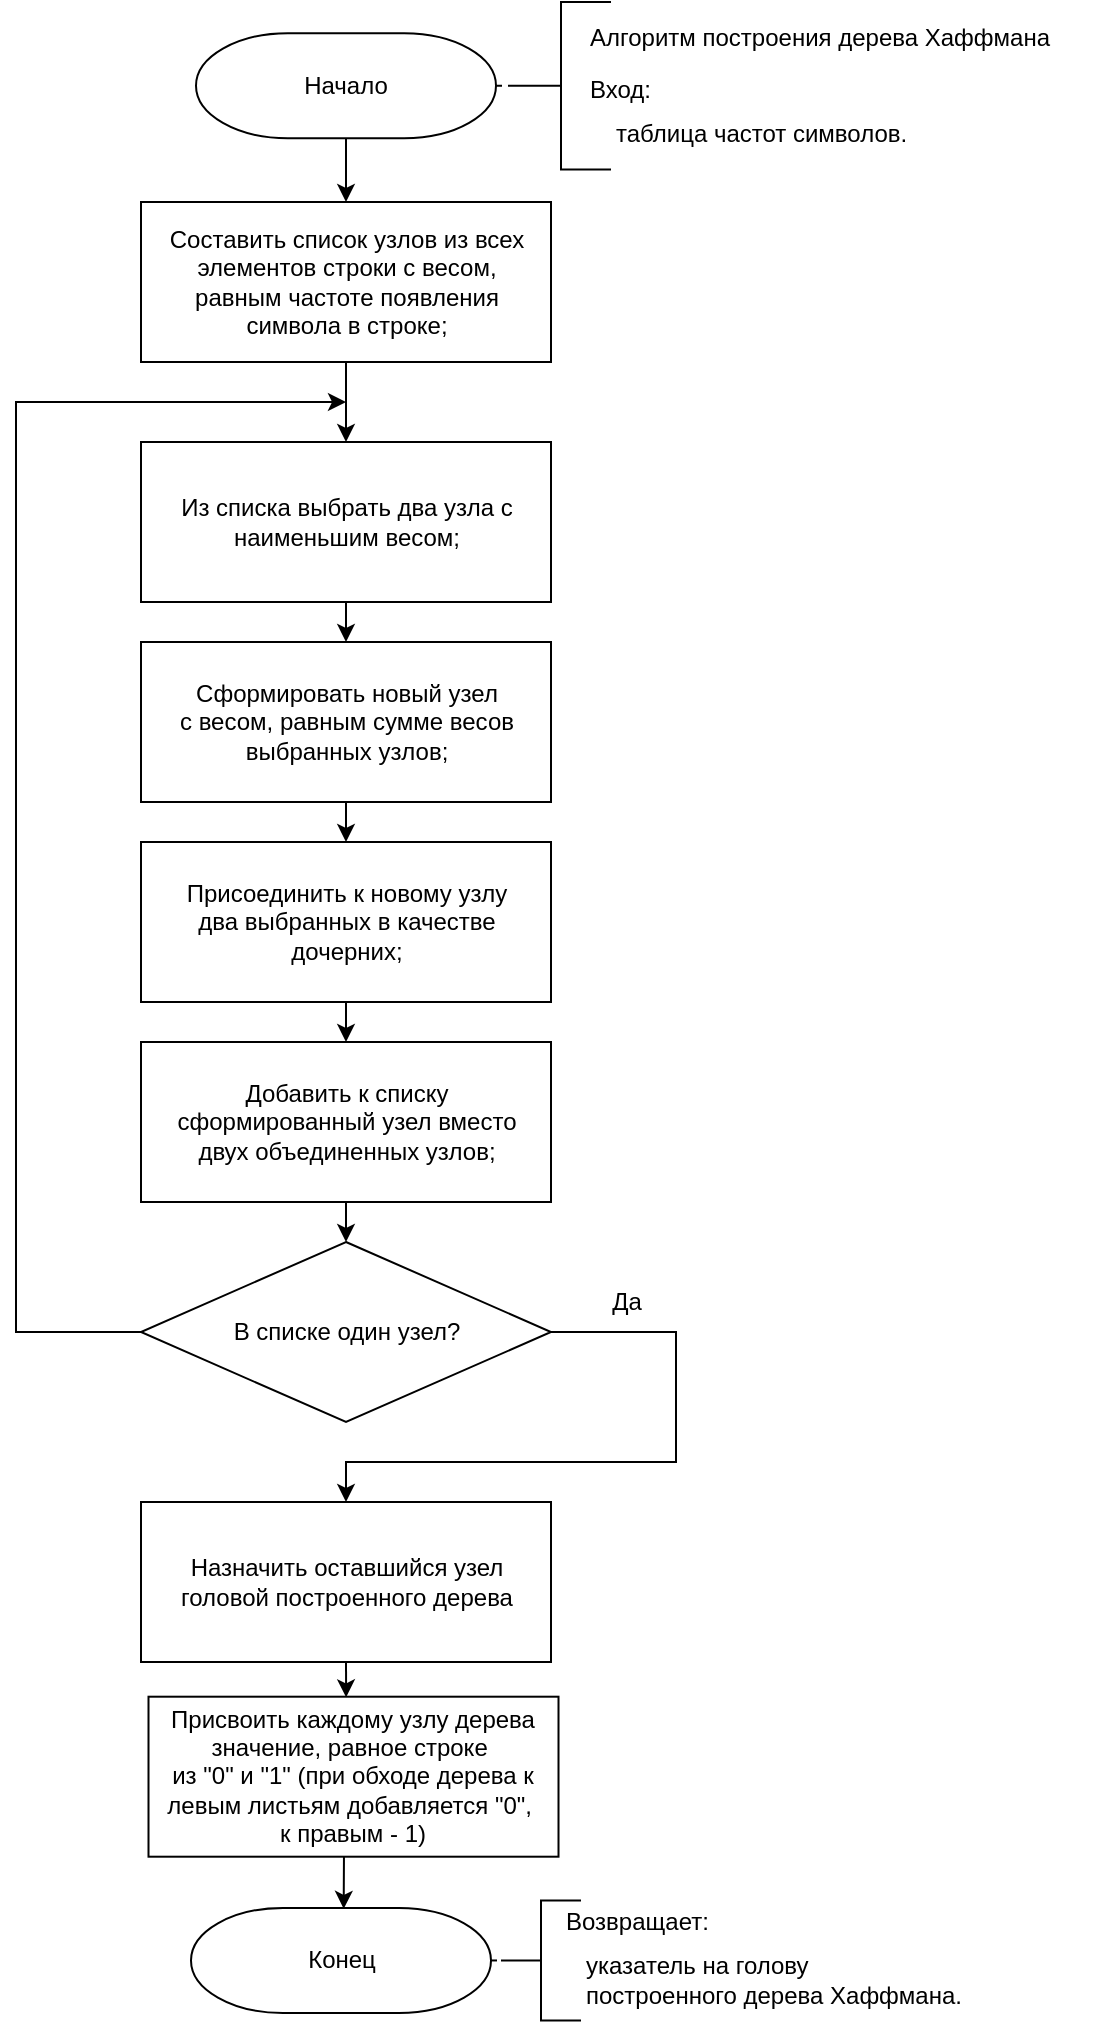 <mxfile>
    <diagram id="tPg7lvVMtvuBfPQgrAko" name="Страница 1">
        <mxGraphModel dx="811" dy="591" grid="1" gridSize="10" guides="1" tooltips="1" connect="1" arrows="1" fold="1" page="1" pageScale="1" pageWidth="827" pageHeight="1169" math="0" shadow="0">
            <root>
                <mxCell id="0"/>
                <mxCell id="1" parent="0"/>
                <mxCell id="76" style="edgeStyle=none;html=1;entryX=0;entryY=0.5;entryDx=0;entryDy=0;entryPerimeter=0;fontSize=12;endArrow=none;endFill=0;dashed=1;exitX=1;exitY=0.5;exitDx=0;exitDy=0;exitPerimeter=0;" parent="1" source="78" target="79" edge="1">
                    <mxGeometry relative="1" as="geometry">
                        <mxPoint x="300" y="91.88" as="sourcePoint"/>
                    </mxGeometry>
                </mxCell>
                <mxCell id="77" style="edgeStyle=none;html=1;exitX=0.5;exitY=1;exitDx=0;exitDy=0;exitPerimeter=0;" parent="1" source="78" target="84" edge="1">
                    <mxGeometry relative="1" as="geometry"/>
                </mxCell>
                <mxCell id="78" value="Начало" style="strokeWidth=1;html=1;shape=mxgraph.flowchart.terminator;whiteSpace=wrap;strokeColor=default;gradientColor=none;" parent="1" vertex="1">
                    <mxGeometry x="150" y="55.63" width="150" height="52.5" as="geometry"/>
                </mxCell>
                <mxCell id="79" value="" style="strokeWidth=1;html=1;shape=mxgraph.flowchart.annotation_2;align=left;labelPosition=right;pointerEvents=1;strokeColor=default;fontSize=13;gradientColor=none;" parent="1" vertex="1">
                    <mxGeometry x="307.5" y="40" width="50" height="83.75" as="geometry"/>
                </mxCell>
                <mxCell id="80" value="&lt;span style=&quot;font-size: 12px;&quot;&gt;&lt;font style=&quot;color: rgb(0, 0, 0);&quot;&gt;Алгоритм построения дерева Хаффмана&lt;/font&gt;&lt;/span&gt;" style="text;html=1;align=left;verticalAlign=middle;resizable=0;points=[];autosize=1;strokeColor=none;fillColor=none;fontSize=13;strokeWidth=1;" parent="1" vertex="1">
                    <mxGeometry x="345" y="42.42" width="260" height="30" as="geometry"/>
                </mxCell>
                <mxCell id="81" value="Вход:" style="text;html=1;align=left;verticalAlign=middle;resizable=0;points=[];autosize=1;strokeColor=none;fillColor=none;fontSize=12;" parent="1" vertex="1">
                    <mxGeometry x="345" y="68.82" width="50" height="30" as="geometry"/>
                </mxCell>
                <mxCell id="82" value="таблица частот символов." style="text;html=1;align=left;verticalAlign=middle;resizable=0;points=[];autosize=1;strokeColor=none;fillColor=none;fontSize=12;" parent="1" vertex="1">
                    <mxGeometry x="357.5" y="91.33" width="170" height="30" as="geometry"/>
                </mxCell>
                <mxCell id="83" style="edgeStyle=none;html=1;exitX=0.5;exitY=1;exitDx=0;exitDy=0;entryX=0.5;entryY=0;entryDx=0;entryDy=0;" parent="1" source="84" target="91" edge="1">
                    <mxGeometry relative="1" as="geometry">
                        <mxPoint x="225" y="259.38" as="targetPoint"/>
                    </mxGeometry>
                </mxCell>
                <mxCell id="84" value="Составить список узлов из всех элементов строки с весом, &lt;br&gt;равным частоте появления &lt;br&gt;символа в строке;" style="rounded=0;whiteSpace=wrap;html=1;strokeColor=default;strokeWidth=1;fontSize=12;gradientColor=none;" parent="1" vertex="1">
                    <mxGeometry x="122.5" y="140" width="205" height="80" as="geometry"/>
                </mxCell>
                <mxCell id="85" value="Конец" style="strokeWidth=1;html=1;shape=mxgraph.flowchart.terminator;whiteSpace=wrap;strokeColor=default;gradientColor=none;" parent="1" vertex="1">
                    <mxGeometry x="147.5" y="992.98" width="150" height="52.5" as="geometry"/>
                </mxCell>
                <mxCell id="86" style="edgeStyle=none;html=1;entryX=0;entryY=0.5;entryDx=0;entryDy=0;entryPerimeter=0;fontSize=12;endArrow=none;endFill=0;dashed=1;exitX=1;exitY=0.5;exitDx=0;exitDy=0;exitPerimeter=0;" parent="1" source="85" target="87" edge="1">
                    <mxGeometry relative="1" as="geometry">
                        <mxPoint x="462.5" y="979.23" as="sourcePoint"/>
                    </mxGeometry>
                </mxCell>
                <mxCell id="87" value="" style="strokeWidth=1;html=1;shape=mxgraph.flowchart.annotation_2;align=left;labelPosition=right;pointerEvents=1;strokeColor=default;fontSize=13;gradientColor=none;" parent="1" vertex="1">
                    <mxGeometry x="302.5" y="989.23" width="40" height="60" as="geometry"/>
                </mxCell>
                <mxCell id="88" value="Возвращает:" style="text;html=1;align=left;verticalAlign=middle;resizable=0;points=[];autosize=1;strokeColor=none;fillColor=none;fontSize=12;" parent="1" vertex="1">
                    <mxGeometry x="332.5" y="985.48" width="100" height="30" as="geometry"/>
                </mxCell>
                <mxCell id="89" value="указатель на голову&amp;nbsp;&lt;div&gt;&lt;font style=&quot;color: rgb(0, 0, 0);&quot;&gt;построенного дерева Хаффмана.&lt;/font&gt;&lt;/div&gt;" style="text;html=1;align=left;verticalAlign=middle;resizable=0;points=[];autosize=1;strokeColor=none;fillColor=none;fontSize=12;" parent="1" vertex="1">
                    <mxGeometry x="342.5" y="1009.23" width="210" height="40" as="geometry"/>
                </mxCell>
                <mxCell id="90" style="edgeStyle=orthogonalEdgeStyle;rounded=0;html=1;exitX=0.5;exitY=1;exitDx=0;exitDy=0;entryX=0.5;entryY=0;entryDx=0;entryDy=0;" parent="1" source="91" target="93" edge="1">
                    <mxGeometry relative="1" as="geometry"/>
                </mxCell>
                <mxCell id="91" value="Из списка выбрать два узла с наименьшим весом;" style="rounded=0;whiteSpace=wrap;html=1;strokeColor=default;strokeWidth=1;fontSize=12;gradientColor=none;" parent="1" vertex="1">
                    <mxGeometry x="122.5" y="260" width="205" height="80" as="geometry"/>
                </mxCell>
                <mxCell id="92" style="edgeStyle=orthogonalEdgeStyle;rounded=0;html=1;exitX=0.5;exitY=1;exitDx=0;exitDy=0;entryX=0.5;entryY=0;entryDx=0;entryDy=0;" parent="1" source="93" target="95" edge="1">
                    <mxGeometry relative="1" as="geometry"/>
                </mxCell>
                <mxCell id="93" value="Сформировать новый узел &lt;br&gt;с весом, равным сумме весов выбранных узлов;" style="rounded=0;whiteSpace=wrap;html=1;strokeColor=default;strokeWidth=1;fontSize=12;gradientColor=none;" parent="1" vertex="1">
                    <mxGeometry x="122.5" y="360" width="205" height="80" as="geometry"/>
                </mxCell>
                <mxCell id="94" style="edgeStyle=orthogonalEdgeStyle;rounded=0;html=1;exitX=0.5;exitY=1;exitDx=0;exitDy=0;entryX=0.5;entryY=0;entryDx=0;entryDy=0;" parent="1" source="95" target="97" edge="1">
                    <mxGeometry relative="1" as="geometry"/>
                </mxCell>
                <mxCell id="95" value="Присоединить к новому узлу&lt;br&gt;два выбранных в качестве дочерних;" style="rounded=0;whiteSpace=wrap;html=1;strokeColor=default;strokeWidth=1;fontSize=12;gradientColor=none;" parent="1" vertex="1">
                    <mxGeometry x="122.5" y="460" width="205" height="80" as="geometry"/>
                </mxCell>
                <mxCell id="96" style="edgeStyle=orthogonalEdgeStyle;rounded=0;html=1;exitX=0.5;exitY=1;exitDx=0;exitDy=0;entryX=0.5;entryY=0;entryDx=0;entryDy=0;" parent="1" source="97" target="100" edge="1">
                    <mxGeometry relative="1" as="geometry"/>
                </mxCell>
                <mxCell id="97" value="Добавить к списку сформированный узел вместо &lt;br&gt;двух объединенных узлов;" style="rounded=0;whiteSpace=wrap;html=1;strokeColor=default;strokeWidth=1;fontSize=12;gradientColor=none;" parent="1" vertex="1">
                    <mxGeometry x="122.5" y="560" width="205" height="80" as="geometry"/>
                </mxCell>
                <mxCell id="98" style="edgeStyle=orthogonalEdgeStyle;rounded=0;html=1;exitX=0;exitY=0.5;exitDx=0;exitDy=0;" parent="1" source="100" edge="1">
                    <mxGeometry relative="1" as="geometry">
                        <mxPoint x="225" y="240" as="targetPoint"/>
                        <Array as="points">
                            <mxPoint x="60" y="705"/>
                            <mxPoint x="60" y="240"/>
                        </Array>
                    </mxGeometry>
                </mxCell>
                <mxCell id="99" style="edgeStyle=orthogonalEdgeStyle;rounded=0;html=1;exitX=1;exitY=0.5;exitDx=0;exitDy=0;entryX=0.5;entryY=0;entryDx=0;entryDy=0;" parent="1" source="100" target="102" edge="1">
                    <mxGeometry relative="1" as="geometry">
                        <Array as="points">
                            <mxPoint x="390" y="705"/>
                            <mxPoint x="390" y="770"/>
                            <mxPoint x="225" y="770"/>
                        </Array>
                    </mxGeometry>
                </mxCell>
                <mxCell id="100" value="&lt;font style=&quot;color: rgb(0, 0, 0);&quot;&gt;В списке один узел?&lt;/font&gt;" style="rhombus;whiteSpace=wrap;html=1;" parent="1" vertex="1">
                    <mxGeometry x="122.5" y="660" width="205" height="90" as="geometry"/>
                </mxCell>
                <mxCell id="101" style="edgeStyle=orthogonalEdgeStyle;rounded=0;html=1;exitX=0.477;exitY=1.002;exitDx=0;exitDy=0;entryX=0.509;entryY=0.008;entryDx=0;entryDy=0;entryPerimeter=0;exitPerimeter=0;" parent="1" source="107" target="85" edge="1">
                    <mxGeometry relative="1" as="geometry">
                        <mxPoint x="222.13" y="961.76" as="sourcePoint"/>
                        <mxPoint x="225" y="982.0" as="targetPoint"/>
                        <Array as="points">
                            <mxPoint x="223.5" y="963.6"/>
                            <mxPoint x="223.5" y="963.6"/>
                        </Array>
                    </mxGeometry>
                </mxCell>
                <mxCell id="102" value="Назначить оставшийся узел головой построенного дерева" style="rounded=0;whiteSpace=wrap;html=1;strokeColor=default;strokeWidth=1;fontSize=12;gradientColor=none;" parent="1" vertex="1">
                    <mxGeometry x="122.5" y="790" width="205" height="80" as="geometry"/>
                </mxCell>
                <mxCell id="105" value="Да" style="text;html=1;align=center;verticalAlign=middle;resizable=0;points=[];autosize=1;strokeColor=none;fillColor=none;" parent="1" vertex="1">
                    <mxGeometry x="345" y="675" width="40" height="30" as="geometry"/>
                </mxCell>
                <mxCell id="107" value="Присвоить каждому узлу дерева значение, равное строке&amp;nbsp;&lt;div&gt;&lt;font&gt;&lt;font&gt;&lt;font style=&quot;color: rgb(0, 0, 0);&quot;&gt;из &quot;0&quot; и &quot;1&quot;&amp;nbsp;&lt;/font&gt;&lt;span style=&quot;background-color: transparent;&quot;&gt;&lt;font style=&quot;color: rgb(0, 0, 0);&quot;&gt;(при обходе дерева&amp;nbsp;&lt;/font&gt;&lt;/span&gt;&lt;span style=&quot;background-color: transparent;&quot;&gt;&lt;font style=&quot;color: rgb(0, 0, 0);&quot;&gt;к левым листьям&amp;nbsp;&lt;/font&gt;&lt;/span&gt;&lt;/font&gt;&lt;span style=&quot;background-color: transparent;&quot;&gt;&lt;font style=&quot;color: rgb(0, 0, 0);&quot;&gt;добавляется &quot;0&quot;,&amp;nbsp;&lt;/font&gt;&lt;/span&gt;&lt;/font&gt;&lt;div&gt;&lt;span style=&quot;background-color: transparent;&quot;&gt;&lt;font style=&quot;color: rgb(0, 0, 0);&quot;&gt;к правым - 1)&lt;/font&gt;&lt;/span&gt;&lt;/div&gt;&lt;/div&gt;" style="rounded=0;whiteSpace=wrap;html=1;strokeColor=default;strokeWidth=1;fontSize=12;gradientColor=none;" parent="1" vertex="1">
                    <mxGeometry x="126.25" y="887.35" width="205" height="80" as="geometry"/>
                </mxCell>
                <mxCell id="108" style="edgeStyle=none;html=1;exitX=0.5;exitY=1;exitDx=0;exitDy=0;entryX=0.482;entryY=0.004;entryDx=0;entryDy=0;entryPerimeter=0;" parent="1" source="102" target="107" edge="1">
                    <mxGeometry relative="1" as="geometry"/>
                </mxCell>
            </root>
        </mxGraphModel>
    </diagram>
</mxfile>